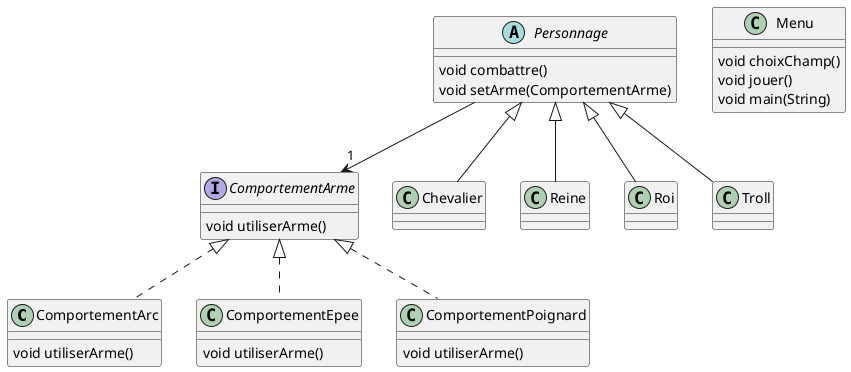 @startuml

' definitions
' -----------

' package "Comportements.Implementation"
class ComportementArc
class ComportementEpee
class ComportementPoignard
' end package

' package "Comportements"
interface ComportementArme
' end package

' package "Application.Personnage"
class Chevalier
abstract Personnage
class Reine
class Roi
class Troll
' end package

' package "Application"
class Menu
' end package

' content
' -------

' ComportementArc:
ComportementArme <|.. ComportementArc
ComportementArc : void utiliserArme()

' ComportementArme:
ComportementArme : void utiliserArme()

' Menu:
Menu : void choixChamp()
Menu : void jouer()
Menu : void main(String)

' Troll:
Personnage <|-- Troll

' Chevalier:
Personnage <|-- Chevalier

' Personnage:
Personnage --> "1" ComportementArme
Personnage : void combattre()
Personnage : void setArme(ComportementArme)

' ComportementPoignard:
ComportementArme <|.. ComportementPoignard
ComportementPoignard : void utiliserArme()

' Roi:
Personnage <|-- Roi

' ComportementEpee:
ComportementArme <|.. ComportementEpee
ComportementEpee : void utiliserArme()

' Reine:
Personnage <|-- Reine

@enduml
